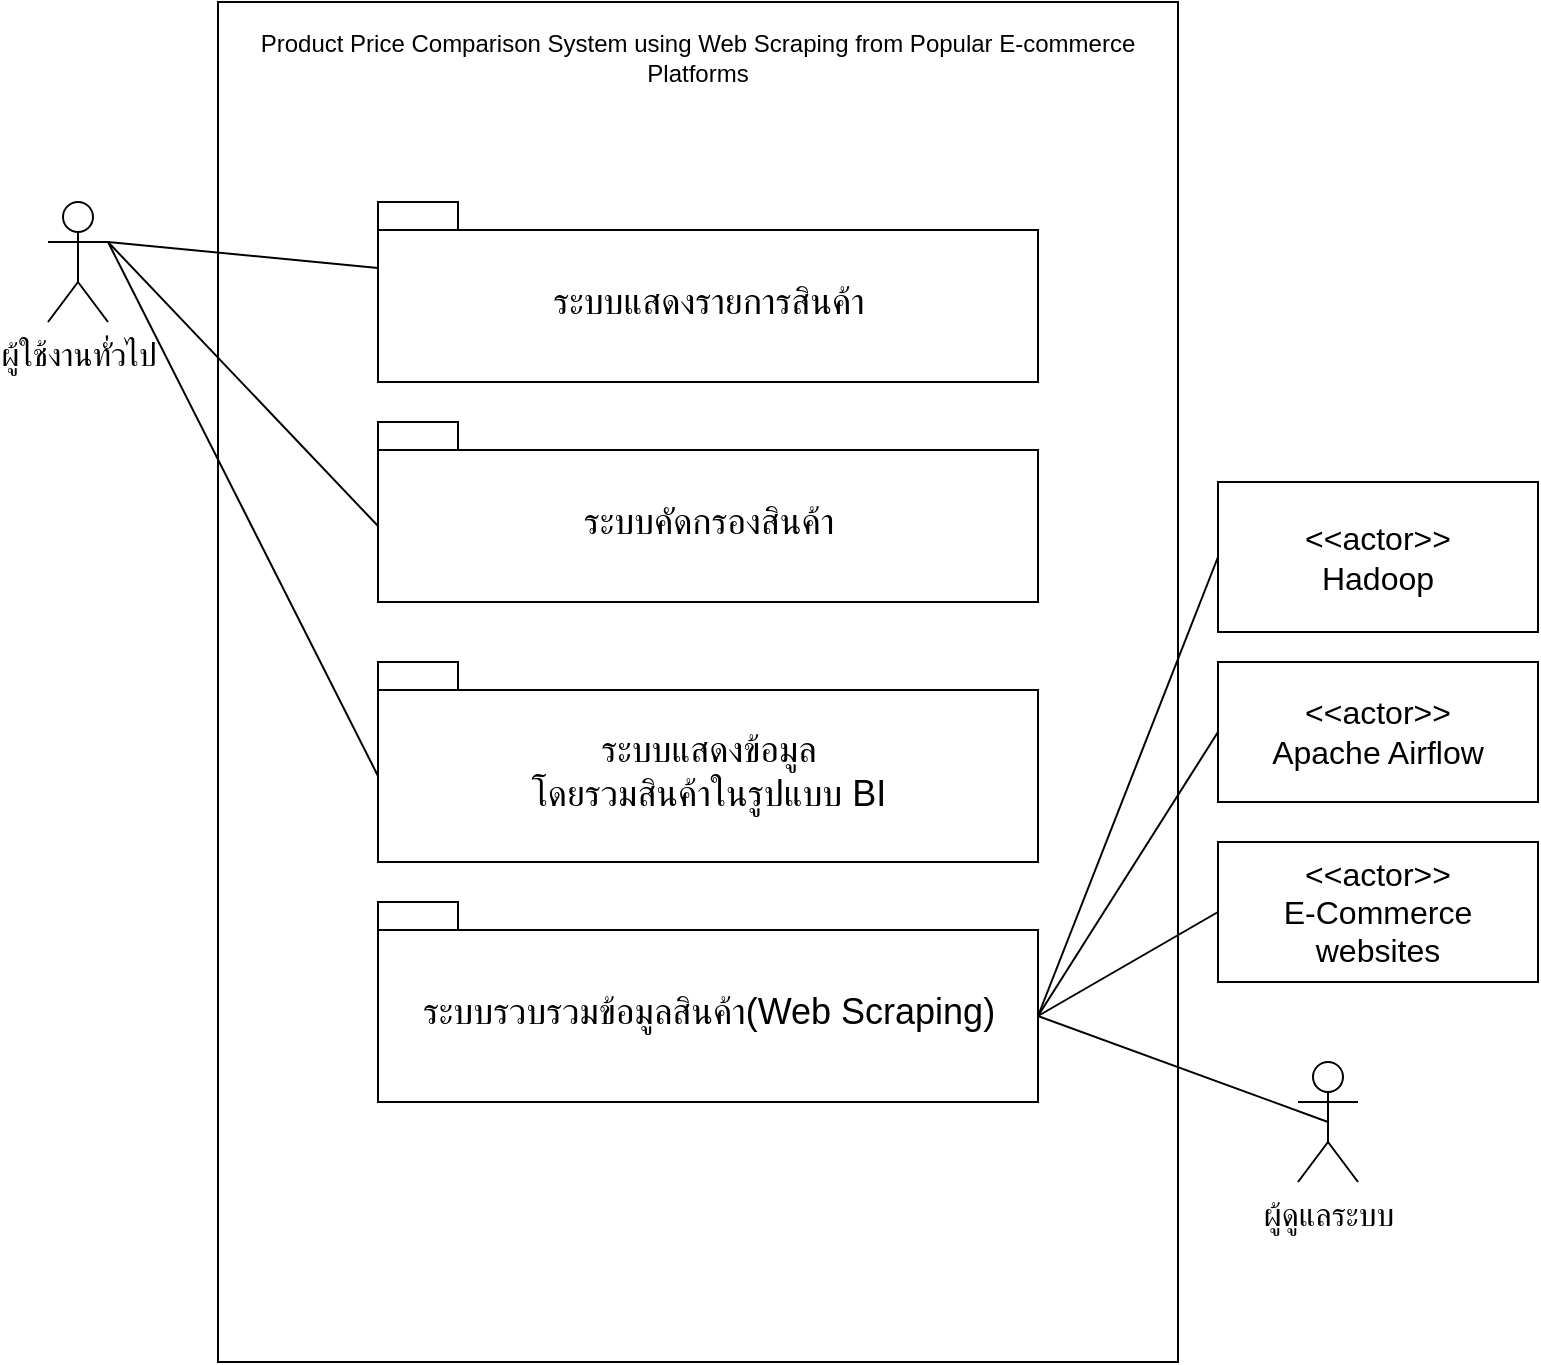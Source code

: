 <mxfile version="15.5.6" type="github">
  <diagram id="p0Sswh1wCOy0EvHFWE1C" name="Page-1">
    <mxGraphModel dx="1422" dy="794" grid="1" gridSize="10" guides="1" tooltips="1" connect="1" arrows="1" fold="1" page="1" pageScale="1" pageWidth="827" pageHeight="1169" math="0" shadow="0">
      <root>
        <mxCell id="0" />
        <mxCell id="1" parent="0" />
        <mxCell id="UP2Xns26A9CMsstVCoSg-2" value="&lt;span style=&quot;line-height: 107% ; font-family: &amp;#34;calibri&amp;#34; , sans-serif&quot;&gt;&lt;font style=&quot;font-size: 12px&quot;&gt;Product Price Comparison System using Web Scraping from Popular E-commerce Platforms&lt;/font&gt;&lt;/span&gt;" style="rounded=0;whiteSpace=wrap;html=1;spacingTop=-125;spacing=5;spacingBottom=500;" parent="1" vertex="1">
          <mxGeometry x="140" y="10" width="480" height="680" as="geometry" />
        </mxCell>
        <mxCell id="cj-hPwlbrHodN3N8FsVO-1" value="&lt;font style=&quot;font-size: 16px&quot;&gt;ผู้ใช้งานทั่วไป&lt;/font&gt;" style="shape=umlActor;verticalLabelPosition=bottom;verticalAlign=top;html=1;outlineConnect=0;hachureGap=4;pointerEvents=0;" parent="1" vertex="1">
          <mxGeometry x="55" y="110" width="30" height="60" as="geometry" />
        </mxCell>
        <mxCell id="cj-hPwlbrHodN3N8FsVO-3" value="&lt;font style=&quot;font-size: 18px ; font-weight: normal&quot;&gt;ระบบแสดงรายการสินค้า&lt;/font&gt;" style="shape=folder;fontStyle=1;spacingTop=10;tabWidth=40;tabHeight=14;tabPosition=left;html=1;hachureGap=4;pointerEvents=0;" parent="1" vertex="1">
          <mxGeometry x="220" y="110" width="330" height="90" as="geometry" />
        </mxCell>
        <mxCell id="Q_QUAt-K6iGTTHn7CNDI-12" value="" style="endArrow=none;html=1;startSize=14;endSize=14;sourcePerimeterSpacing=8;targetPerimeterSpacing=8;entryX=0;entryY=0;entryDx=0;entryDy=33;entryPerimeter=0;exitX=1;exitY=0.333;exitDx=0;exitDy=0;exitPerimeter=0;" parent="1" source="cj-hPwlbrHodN3N8FsVO-1" target="cj-hPwlbrHodN3N8FsVO-3" edge="1">
          <mxGeometry width="50" height="50" relative="1" as="geometry">
            <mxPoint x="80" y="130" as="sourcePoint" />
            <mxPoint x="410" y="260" as="targetPoint" />
          </mxGeometry>
        </mxCell>
        <mxCell id="Q_QUAt-K6iGTTHn7CNDI-13" value="&lt;font style=&quot;font-size: 18px ; font-weight: normal&quot;&gt;ระบบคัดกรองสินค้า&lt;/font&gt;" style="shape=folder;fontStyle=1;spacingTop=10;tabWidth=40;tabHeight=14;tabPosition=left;html=1;hachureGap=4;pointerEvents=0;" parent="1" vertex="1">
          <mxGeometry x="220" y="220" width="330" height="90" as="geometry" />
        </mxCell>
        <mxCell id="Q_QUAt-K6iGTTHn7CNDI-14" value="&lt;font style=&quot;font-size: 18px ; font-weight: normal&quot;&gt;ระบบแสดงข้อมูล&lt;br&gt;โดยรวมสินค้าในรูปแบบ BI&lt;/font&gt;" style="shape=folder;fontStyle=1;spacingTop=10;tabWidth=40;tabHeight=14;tabPosition=left;html=1;hachureGap=4;pointerEvents=0;" parent="1" vertex="1">
          <mxGeometry x="220" y="340" width="330" height="100" as="geometry" />
        </mxCell>
        <mxCell id="Q_QUAt-K6iGTTHn7CNDI-15" value="" style="endArrow=none;html=1;startSize=14;endSize=14;sourcePerimeterSpacing=8;targetPerimeterSpacing=8;entryX=1;entryY=0.333;entryDx=0;entryDy=0;entryPerimeter=0;exitX=0;exitY=0;exitDx=0;exitDy=52;exitPerimeter=0;" parent="1" source="Q_QUAt-K6iGTTHn7CNDI-13" target="cj-hPwlbrHodN3N8FsVO-1" edge="1">
          <mxGeometry width="50" height="50" relative="1" as="geometry">
            <mxPoint x="150" y="240" as="sourcePoint" />
            <mxPoint x="200" y="190" as="targetPoint" />
          </mxGeometry>
        </mxCell>
        <mxCell id="Q_QUAt-K6iGTTHn7CNDI-17" value="" style="endArrow=none;html=1;startSize=14;endSize=14;sourcePerimeterSpacing=8;targetPerimeterSpacing=8;entryX=1;entryY=0.333;entryDx=0;entryDy=0;entryPerimeter=0;exitX=0;exitY=0;exitDx=0;exitDy=57;exitPerimeter=0;" parent="1" source="Q_QUAt-K6iGTTHn7CNDI-14" target="cj-hPwlbrHodN3N8FsVO-1" edge="1">
          <mxGeometry width="50" height="50" relative="1" as="geometry">
            <mxPoint x="90" y="280" as="sourcePoint" />
            <mxPoint x="140" y="230" as="targetPoint" />
          </mxGeometry>
        </mxCell>
        <mxCell id="Q_QUAt-K6iGTTHn7CNDI-34" value="&lt;font style=&quot;font-size: 18px ; font-weight: normal&quot;&gt;ระบบรวบรวมข้อมูลสินค้า(Web Scraping)&lt;/font&gt;" style="shape=folder;fontStyle=1;spacingTop=10;tabWidth=40;tabHeight=14;tabPosition=left;html=1;hachureGap=4;pointerEvents=0;" parent="1" vertex="1">
          <mxGeometry x="220" y="460" width="330" height="100" as="geometry" />
        </mxCell>
        <mxCell id="Q_QUAt-K6iGTTHn7CNDI-64" value="&lt;font style=&quot;font-size: 16px&quot;&gt;&amp;lt;&amp;lt;actor&amp;gt;&amp;gt;&lt;br&gt;E-Commerce websites&lt;/font&gt;" style="rounded=0;whiteSpace=wrap;html=1;hachureGap=4;pointerEvents=0;" parent="1" vertex="1">
          <mxGeometry x="640" y="430" width="160" height="70" as="geometry" />
        </mxCell>
        <mxCell id="UP2Xns26A9CMsstVCoSg-7" value="" style="endArrow=none;html=1;entryX=0;entryY=0.5;entryDx=0;entryDy=0;exitX=0;exitY=0;exitDx=330;exitDy=57;exitPerimeter=0;" parent="1" source="Q_QUAt-K6iGTTHn7CNDI-34" target="Q_QUAt-K6iGTTHn7CNDI-64" edge="1">
          <mxGeometry width="50" height="50" relative="1" as="geometry">
            <mxPoint x="680" y="350" as="sourcePoint" />
            <mxPoint x="720" y="310" as="targetPoint" />
          </mxGeometry>
        </mxCell>
        <mxCell id="5msshO2W7xCowk5VUka--1" value="&lt;font style=&quot;font-size: 16px&quot;&gt;ผู้ดูแลระบบ&lt;/font&gt;" style="shape=umlActor;verticalLabelPosition=bottom;verticalAlign=top;html=1;outlineConnect=0;" parent="1" vertex="1">
          <mxGeometry x="680" y="540" width="30" height="60" as="geometry" />
        </mxCell>
        <mxCell id="5msshO2W7xCowk5VUka--2" value="" style="endArrow=none;html=1;entryX=0.5;entryY=0.5;entryDx=0;entryDy=0;entryPerimeter=0;exitX=0;exitY=0;exitDx=330;exitDy=57;exitPerimeter=0;" parent="1" source="Q_QUAt-K6iGTTHn7CNDI-34" target="5msshO2W7xCowk5VUka--1" edge="1">
          <mxGeometry width="50" height="50" relative="1" as="geometry">
            <mxPoint x="620" y="615" as="sourcePoint" />
            <mxPoint x="670" y="565" as="targetPoint" />
          </mxGeometry>
        </mxCell>
        <mxCell id="e1SSKYQQAym1hsjjxCr9-1" value="&lt;font style=&quot;font-size: 16px&quot;&gt;&amp;lt;&amp;lt;actor&amp;gt;&amp;gt;&lt;br&gt;Apache Airflow&lt;/font&gt;" style="rounded=0;whiteSpace=wrap;html=1;" vertex="1" parent="1">
          <mxGeometry x="640" y="340" width="160" height="70" as="geometry" />
        </mxCell>
        <mxCell id="e1SSKYQQAym1hsjjxCr9-4" value="" style="endArrow=none;html=1;rounded=0;fontSize=16;entryX=0;entryY=0.5;entryDx=0;entryDy=0;exitX=0;exitY=0;exitDx=330;exitDy=57;exitPerimeter=0;" edge="1" parent="1" source="Q_QUAt-K6iGTTHn7CNDI-34" target="e1SSKYQQAym1hsjjxCr9-1">
          <mxGeometry width="50" height="50" relative="1" as="geometry">
            <mxPoint x="390" y="420" as="sourcePoint" />
            <mxPoint x="440" y="370" as="targetPoint" />
          </mxGeometry>
        </mxCell>
        <mxCell id="e1SSKYQQAym1hsjjxCr9-5" value="&amp;lt;&amp;lt;actor&amp;gt;&amp;gt;&lt;br&gt;Hadoop" style="rounded=0;whiteSpace=wrap;html=1;fontSize=16;" vertex="1" parent="1">
          <mxGeometry x="640" y="250" width="160" height="75" as="geometry" />
        </mxCell>
        <mxCell id="e1SSKYQQAym1hsjjxCr9-6" value="" style="endArrow=none;html=1;rounded=0;fontSize=16;entryX=0;entryY=0.5;entryDx=0;entryDy=0;exitX=0;exitY=0;exitDx=330;exitDy=57;exitPerimeter=0;" edge="1" parent="1" source="Q_QUAt-K6iGTTHn7CNDI-34" target="e1SSKYQQAym1hsjjxCr9-5">
          <mxGeometry width="50" height="50" relative="1" as="geometry">
            <mxPoint x="570" y="370" as="sourcePoint" />
            <mxPoint x="620" y="320" as="targetPoint" />
          </mxGeometry>
        </mxCell>
      </root>
    </mxGraphModel>
  </diagram>
</mxfile>

